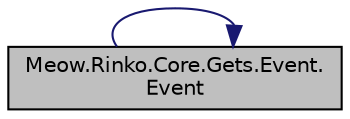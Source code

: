 digraph "Meow.Rinko.Core.Gets.Event.Event"
{
 // LATEX_PDF_SIZE
  edge [fontname="Helvetica",fontsize="10",labelfontname="Helvetica",labelfontsize="10"];
  node [fontname="Helvetica",fontsize="10",shape=record];
  rankdir="LR";
  Node1 [label="Meow.Rinko.Core.Gets.Event.\lEvent",height=0.2,width=0.4,color="black", fillcolor="grey75", style="filled", fontcolor="black",tooltip="初始化活动数据"];
  Node1 -> Node1 [color="midnightblue",fontsize="10",style="solid",fontname="Helvetica"];
}
